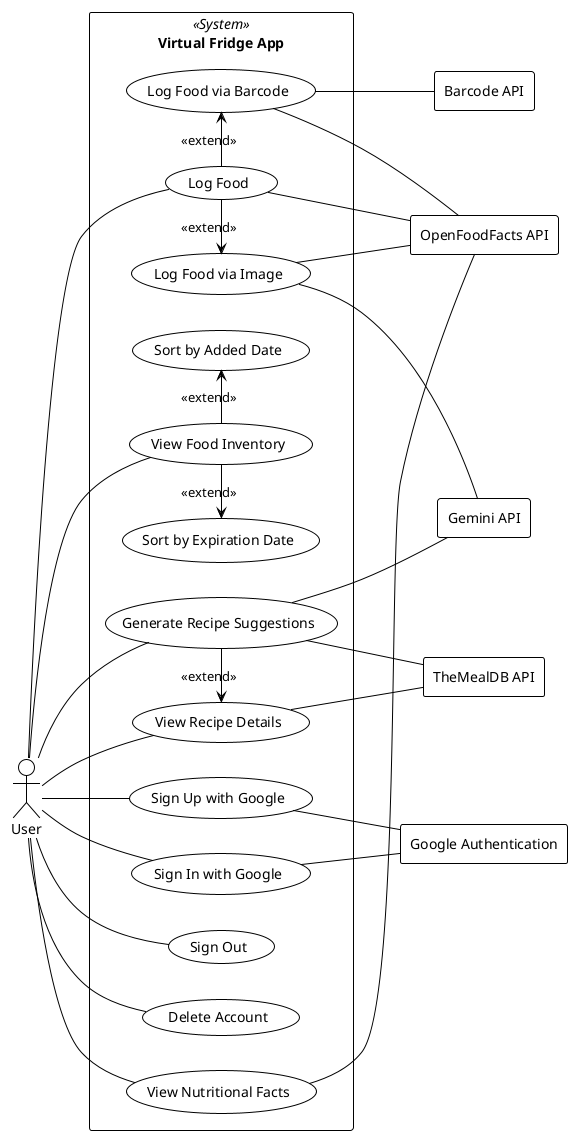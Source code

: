 @startuml
!theme plain
left to right direction

actor User

rectangle "Virtual Fridge App" << System >> {
  ' ==== Authentication ====
  usecase signUp as "Sign Up with Google"
  usecase signIn as "Sign In with Google"
  usecase signOut as "Sign Out"
  usecase deleteAccount as "Delete Account"

  ' ==== Logging Food ====
  usecase logFood as "Log Food"
  usecase logBarcode as "Log Food via Barcode"
  usecase logImage as "Log Food via Image"
'   usecase logList as "Log Food via Pre-Made List"

  ' ==== Viewing Food ====
  usecase viewInventory as "View Food Inventory"
  usecase sortExp as "Sort by Expiration Date"
  usecase sortAdded as "Sort by Added Date"

  ' ==== Recipes & Nutrition ====
  usecase genRecipes as "Generate Recipe Suggestions"
  usecase viewRecipe as "View Recipe Details"
  usecase viewNutrition as "View Nutritional Facts"

  ' ==== Relationships (moved to right side) ====
  logFood -right-> logBarcode : <<extend>>
  logFood -left-> logImage : <<extend>>

  viewInventory -left-> sortExp : <<extend>>
  viewInventory -right-> sortAdded : <<extend>>
  genRecipes -right-> viewRecipe : <<extend>>
}

' ==== External APIs (RHS) ====
rectangle googleAuth as "Google Authentication"
rectangle barcodeApi as "Barcode API"
rectangle recipeApi as "TheMealDB API"
rectangle nutritionApi as "OpenFoodFacts API"
rectangle GeminiApi as "Gemini API"


' ==== User connections ====
User -- signUp
User -- signIn
User -- signOut
User -- deleteAccount
User -- logFood
User -- viewInventory
User -- genRecipes
User -- viewRecipe
User -- viewNutrition

' ==== API connections ====
signUp -- googleAuth
signIn -- googleAuth
logBarcode -- barcodeApi
logBarcode -- nutritionApi
logFood -- nutritionApi
logImage -- nutritionApi
genRecipes -- recipeApi
genRecipes -- GeminiApi
viewRecipe -- recipeApi
viewNutrition -- nutritionApi
logImage -- GeminiApi

@enduml
